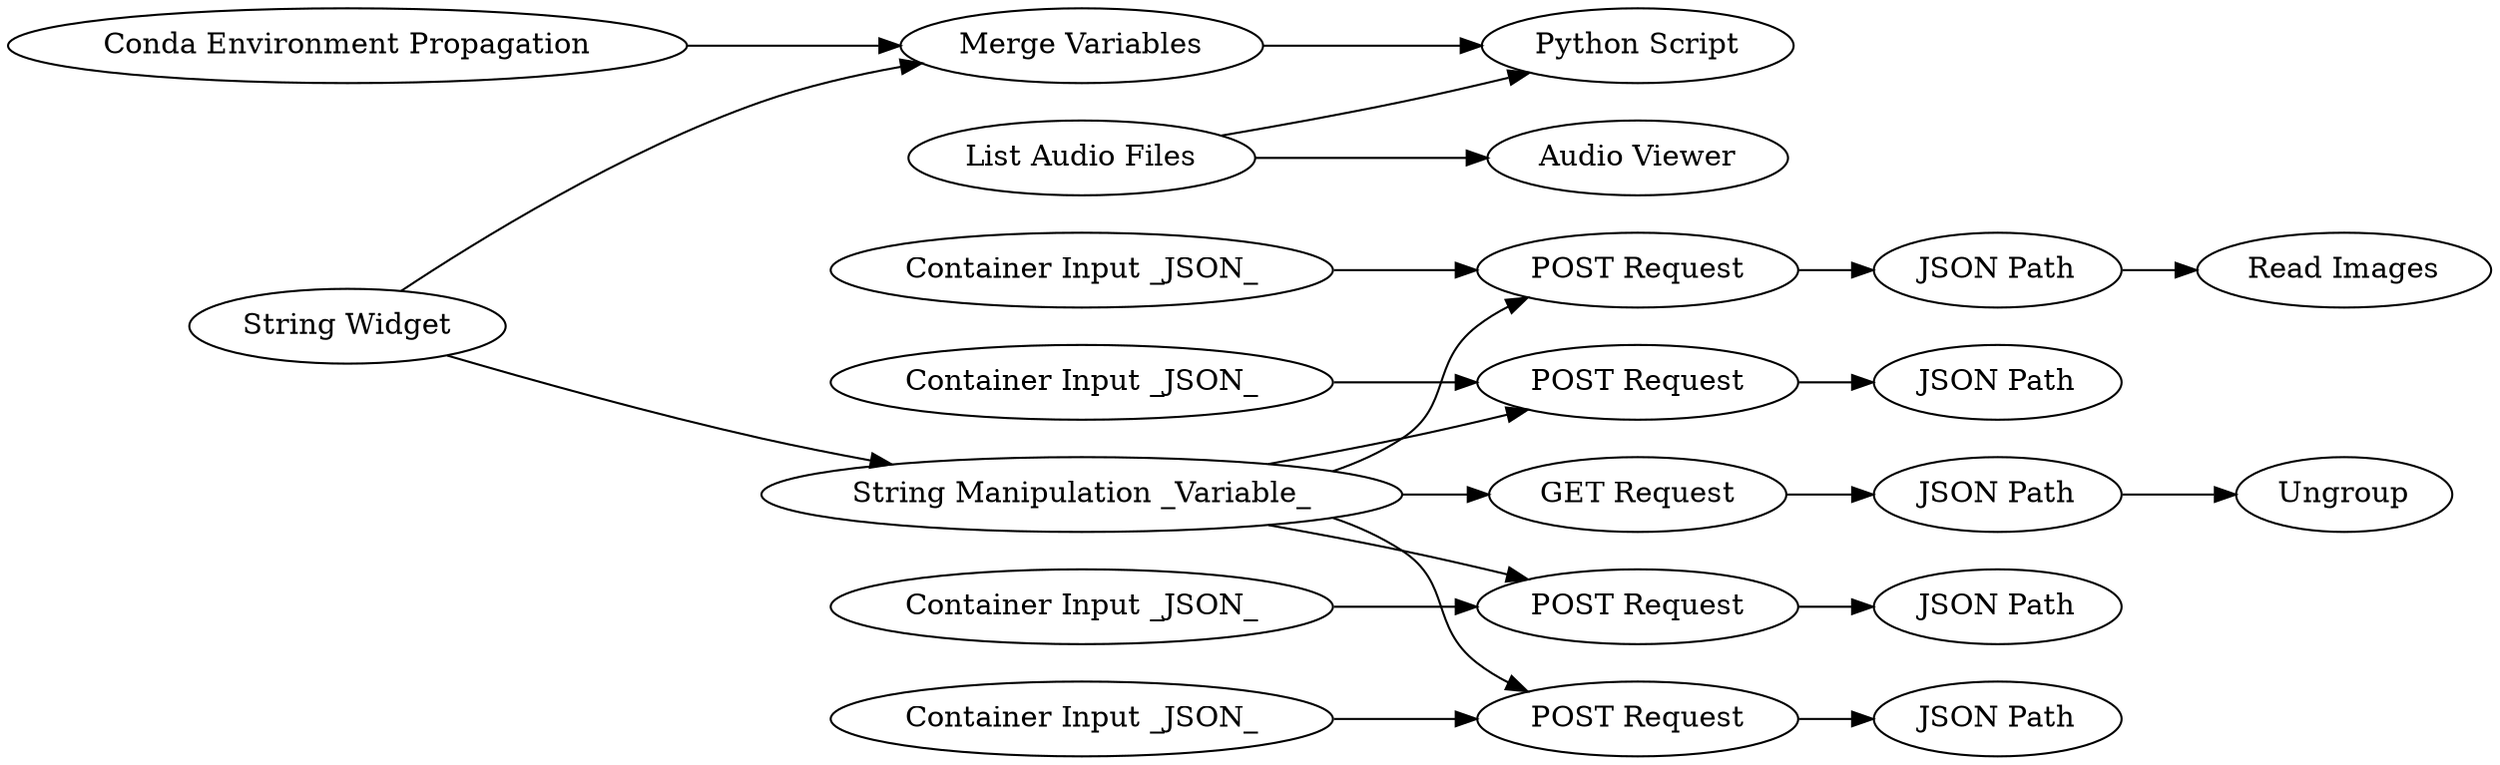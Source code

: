 digraph {
	"3301874969597191678_128" [label="List Audio Files"]
	"3301874969597191678_142" [label="Conda Environment Propagation"]
	"3301874969597191678_124" [label="Container Input _JSON_"]
	"3301874969597191678_121" [label="Container Input _JSON_"]
	"3301874969597191678_125" [label="POST Request"]
	"3301874969597191678_5" [label=Ungroup]
	"3301874969597191678_4" [label="JSON Path"]
	"3301874969597191678_2" [label="String Manipulation _Variable_"]
	"3301874969597191678_119" [label="POST Request"]
	"3301874969597191678_8" [label="JSON Path"]
	"3301874969597191678_1" [label="String Widget"]
	"3301874969597191678_143" [label="Merge Variables"]
	"3301874969597191678_3" [label="GET Request"]
	"3301874969597191678_6" [label="POST Request"]
	"3301874969597191678_120" [label="JSON Path"]
	"3301874969597191678_118" [label="Container Input _JSON_"]
	"3301874969597191678_123" [label="JSON Path"]
	"3301874969597191678_141" [label="Python Script"]
	"3301874969597191678_7" [label="Container Input _JSON_"]
	"3301874969597191678_127" [label="Read Images"]
	"3301874969597191678_122" [label="POST Request"]
	"3301874969597191678_126" [label="JSON Path"]
	"3301874969597191678_131" [label="Audio Viewer"]
	"3301874969597191678_3" -> "3301874969597191678_4"
	"3301874969597191678_2" -> "3301874969597191678_3"
	"3301874969597191678_119" -> "3301874969597191678_120"
	"3301874969597191678_1" -> "3301874969597191678_143"
	"3301874969597191678_126" -> "3301874969597191678_127"
	"3301874969597191678_6" -> "3301874969597191678_8"
	"3301874969597191678_121" -> "3301874969597191678_122"
	"3301874969597191678_128" -> "3301874969597191678_131"
	"3301874969597191678_4" -> "3301874969597191678_5"
	"3301874969597191678_142" -> "3301874969597191678_143"
	"3301874969597191678_143" -> "3301874969597191678_141"
	"3301874969597191678_2" -> "3301874969597191678_6"
	"3301874969597191678_125" -> "3301874969597191678_126"
	"3301874969597191678_2" -> "3301874969597191678_125"
	"3301874969597191678_2" -> "3301874969597191678_122"
	"3301874969597191678_124" -> "3301874969597191678_125"
	"3301874969597191678_118" -> "3301874969597191678_119"
	"3301874969597191678_128" -> "3301874969597191678_141"
	"3301874969597191678_122" -> "3301874969597191678_123"
	"3301874969597191678_1" -> "3301874969597191678_2"
	"3301874969597191678_2" -> "3301874969597191678_119"
	"3301874969597191678_7" -> "3301874969597191678_6"
	rankdir=LR
}
